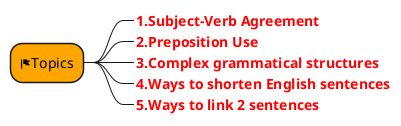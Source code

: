 @startmindmap

*[#Orange] <&flag>Topics

**_ <b><color:red>1.Subject-Verb Agreement
**_ <b><color:red>2.Preposition Use
**_ <b><color:red>3.Complex grammatical structures
**_ <b><color:red>4.Ways to shorten English sentences
**_ <b><color:red>5.Ways to link 2 sentences

@endmindmap